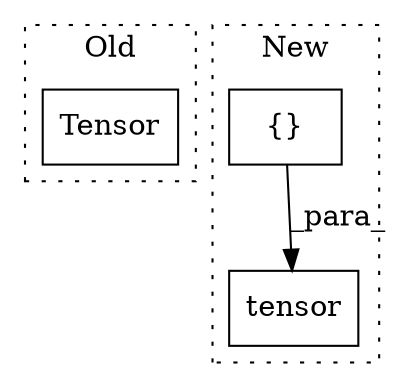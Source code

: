 digraph G {
subgraph cluster0 {
1 [label="Tensor" a="32" s="4086" l="8" shape="box"];
label = "Old";
style="dotted";
}
subgraph cluster1 {
2 [label="tensor" a="32" s="4108,4126" l="7,1" shape="box"];
3 [label="{}" a="4" s="4124" l="2" shape="box"];
label = "New";
style="dotted";
}
3 -> 2 [label="_para_"];
}